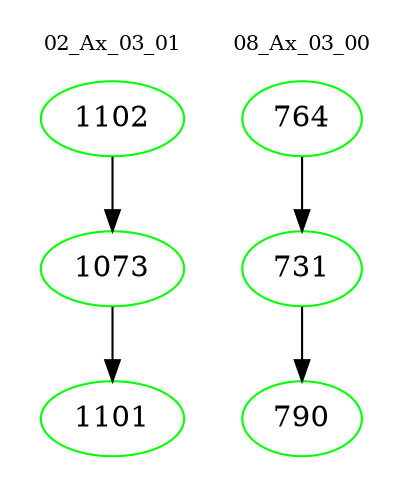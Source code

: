 digraph{
subgraph cluster_0 {
color = white
label = "02_Ax_03_01";
fontsize=10;
T0_1102 [label="1102", color="green"]
T0_1102 -> T0_1073 [color="black"]
T0_1073 [label="1073", color="green"]
T0_1073 -> T0_1101 [color="black"]
T0_1101 [label="1101", color="green"]
}
subgraph cluster_1 {
color = white
label = "08_Ax_03_00";
fontsize=10;
T1_764 [label="764", color="green"]
T1_764 -> T1_731 [color="black"]
T1_731 [label="731", color="green"]
T1_731 -> T1_790 [color="black"]
T1_790 [label="790", color="green"]
}
}
